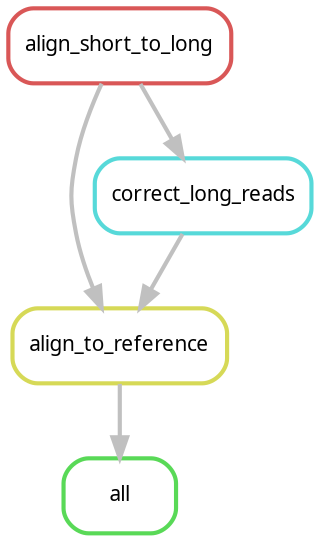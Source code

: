 digraph snakemake_dag {
    graph[bgcolor=white, margin=0];
    node[shape=box, style=rounded, fontname=sans,                 fontsize=10, penwidth=2];
    edge[penwidth=2, color=grey];
	0[label = "all", color = "0.33 0.6 0.85", style="rounded"];
	1[label = "align_to_reference", color = "0.17 0.6 0.85", style="rounded"];
	2[label = "correct_long_reads", color = "0.50 0.6 0.85", style="rounded"];
	3[label = "align_short_to_long", color = "0.00 0.6 0.85", style="rounded"];
	1 -> 0
	2 -> 1
	3 -> 1
	3 -> 2
}            
